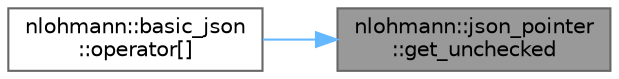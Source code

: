 digraph "nlohmann::json_pointer::get_unchecked"
{
 // LATEX_PDF_SIZE
  bgcolor="transparent";
  edge [fontname=Helvetica,fontsize=10,labelfontname=Helvetica,labelfontsize=10];
  node [fontname=Helvetica,fontsize=10,shape=box,height=0.2,width=0.4];
  rankdir="RL";
  Node1 [label="nlohmann::json_pointer\l::get_unchecked",height=0.2,width=0.4,color="gray40", fillcolor="grey60", style="filled", fontcolor="black",tooltip="return a reference to the pointed to value"];
  Node1 -> Node2 [dir="back",color="steelblue1",style="solid"];
  Node2 [label="nlohmann::basic_json\l::operator[]",height=0.2,width=0.4,color="grey40", fillcolor="white", style="filled",URL="$a01659.html#a0d3deaa73b3644b4da3f8ef3172cd8d2",tooltip="access specified element via JSON Pointer"];
}

